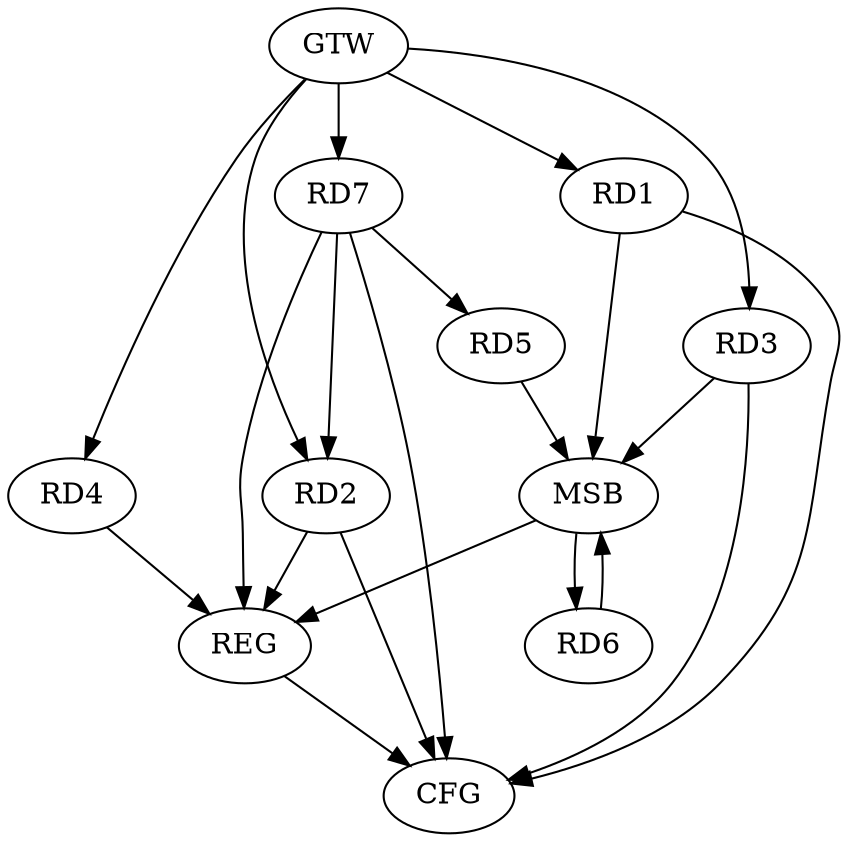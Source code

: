 strict digraph G {
  RD1 [ label="RD1" ];
  RD2 [ label="RD2" ];
  RD3 [ label="RD3" ];
  RD4 [ label="RD4" ];
  RD5 [ label="RD5" ];
  RD6 [ label="RD6" ];
  RD7 [ label="RD7" ];
  GTW [ label="GTW" ];
  REG [ label="REG" ];
  MSB [ label="MSB" ];
  CFG [ label="CFG" ];
  RD7 -> RD5;
  GTW -> RD1;
  GTW -> RD2;
  GTW -> RD3;
  GTW -> RD4;
  GTW -> RD7;
  RD2 -> REG;
  RD4 -> REG;
  RD7 -> REG;
  RD1 -> MSB;
  MSB -> REG;
  RD3 -> MSB;
  MSB -> RD6;
  RD5 -> MSB;
  RD6 -> MSB;
  RD1 -> CFG;
  RD3 -> CFG;
  RD2 -> CFG;
  REG -> CFG;
  RD7 -> CFG;
  RD7 -> RD2;
}
